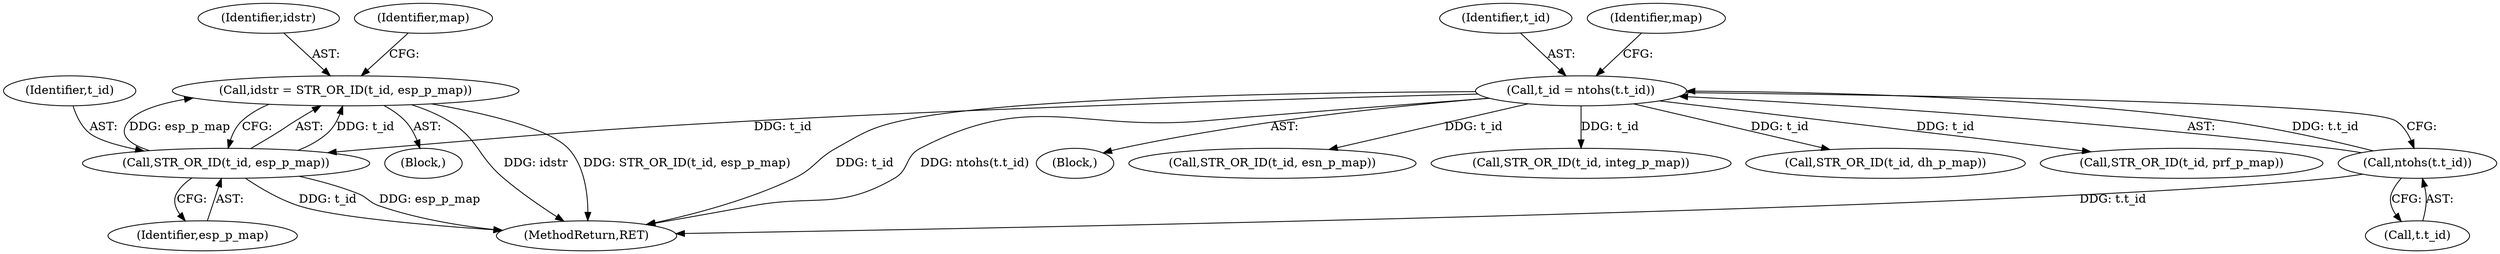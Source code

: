 digraph "0_tcpdump_e0a5a02b0fc1900a69d6c37ed0aab36fb8494e6d_3@pointer" {
"1000156" [label="(Call,idstr = STR_OR_ID(t_id, esp_p_map))"];
"1000158" [label="(Call,STR_OR_ID(t_id, esp_p_map))"];
"1000138" [label="(Call,t_id = ntohs(t.t_id))"];
"1000140" [label="(Call,ntohs(t.t_id))"];
"1000157" [label="(Identifier,idstr)"];
"1000139" [label="(Identifier,t_id)"];
"1000106" [label="(Block,)"];
"1000154" [label="(Block,)"];
"1000162" [label="(Identifier,map)"];
"1000156" [label="(Call,idstr = STR_OR_ID(t_id, esp_p_map))"];
"1000159" [label="(Identifier,t_id)"];
"1000140" [label="(Call,ntohs(t.t_id))"];
"1000198" [label="(Call,STR_OR_ID(t_id, esn_p_map))"];
"1000138" [label="(Call,t_id = ntohs(t.t_id))"];
"1000145" [label="(Identifier,map)"];
"1000184" [label="(Call,STR_OR_ID(t_id, integ_p_map))"];
"1000191" [label="(Call,STR_OR_ID(t_id, dh_p_map))"];
"1000177" [label="(Call,STR_OR_ID(t_id, prf_p_map))"];
"1000160" [label="(Identifier,esp_p_map)"];
"1000141" [label="(Call,t.t_id)"];
"1000313" [label="(MethodReturn,RET)"];
"1000158" [label="(Call,STR_OR_ID(t_id, esp_p_map))"];
"1000156" -> "1000154"  [label="AST: "];
"1000156" -> "1000158"  [label="CFG: "];
"1000157" -> "1000156"  [label="AST: "];
"1000158" -> "1000156"  [label="AST: "];
"1000162" -> "1000156"  [label="CFG: "];
"1000156" -> "1000313"  [label="DDG: idstr"];
"1000156" -> "1000313"  [label="DDG: STR_OR_ID(t_id, esp_p_map)"];
"1000158" -> "1000156"  [label="DDG: t_id"];
"1000158" -> "1000156"  [label="DDG: esp_p_map"];
"1000158" -> "1000160"  [label="CFG: "];
"1000159" -> "1000158"  [label="AST: "];
"1000160" -> "1000158"  [label="AST: "];
"1000158" -> "1000313"  [label="DDG: t_id"];
"1000158" -> "1000313"  [label="DDG: esp_p_map"];
"1000138" -> "1000158"  [label="DDG: t_id"];
"1000138" -> "1000106"  [label="AST: "];
"1000138" -> "1000140"  [label="CFG: "];
"1000139" -> "1000138"  [label="AST: "];
"1000140" -> "1000138"  [label="AST: "];
"1000145" -> "1000138"  [label="CFG: "];
"1000138" -> "1000313"  [label="DDG: t_id"];
"1000138" -> "1000313"  [label="DDG: ntohs(t.t_id)"];
"1000140" -> "1000138"  [label="DDG: t.t_id"];
"1000138" -> "1000177"  [label="DDG: t_id"];
"1000138" -> "1000184"  [label="DDG: t_id"];
"1000138" -> "1000191"  [label="DDG: t_id"];
"1000138" -> "1000198"  [label="DDG: t_id"];
"1000140" -> "1000141"  [label="CFG: "];
"1000141" -> "1000140"  [label="AST: "];
"1000140" -> "1000313"  [label="DDG: t.t_id"];
}
